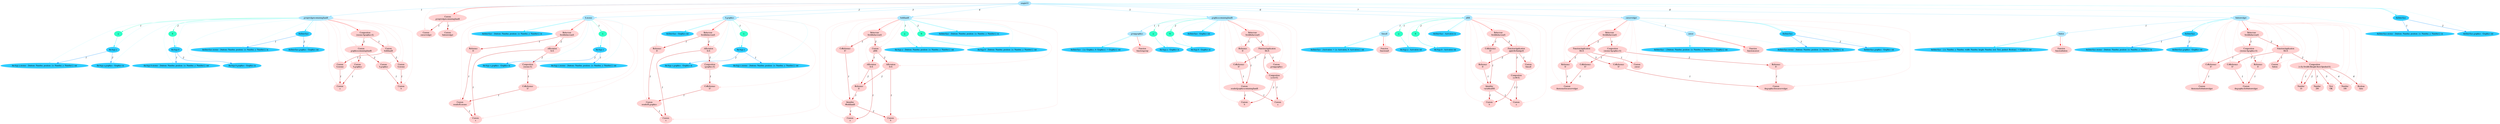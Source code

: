 digraph g{node_15163 [shape="ellipse", style="filled", color="#ffd1d1", fontname="Times", label="Custom
a" ]
node_15167 [shape="ellipse", style="filled", color="#ffd1d1", fontname="Times", label="Custom
$.mouse" ]
node_15171 [shape="ellipse", style="filled", color="#ffd1d1", fontname="Times", label="Custom
b" ]
node_15175 [shape="ellipse", style="filled", color="#ffd1d1", fontname="Times", label="Custom
$.mouse" ]
node_15179 [shape="ellipse", style="filled", color="#ffd1d1", fontname="Times", label="Custom
both$and$" ]
node_15184 [shape="ellipse", style="filled", color="#ffd1d1", fontname="Times", label="Custom
$.graphics" ]
node_15188 [shape="ellipse", style="filled", color="#ffd1d1", fontname="Times", label="Custom
$.graphics" ]
node_15192 [shape="ellipse", style="filled", color="#ffd1d1", fontname="Times", label="Custom
graphicscontaining$and$" ]
node_15197 [shape="ellipse", style="filled", color="#ffd1d1", fontname="Times", label="Composition
{mouse:$graphics:$}" ]
node_15202 [shape="ellipse", style="filled", color="#ffd1d1", fontname="Times", label="Custom
x" ]
node_15207 [shape="ellipse", style="filled", color="#ffd1d1", fontname="Times", label="Custom
resultof$.mouse" ]
node_15212 [shape="ellipse", style="filled", color="#ffd1d1", fontname="Times", label="Reference
$!" ]
node_15216 [shape="ellipse", style="filled", color="#ffd1d1", fontname="Times", label="CoReference
$?" ]
node_15220 [shape="ellipse", style="filled", color="#ffd1d1", fontname="Times", label="Composition
{mouse:$}" ]
node_15224 [shape="ellipse", style="filled", color="#ffd1d1", fontname="Times", label="Affectation
$=$" ]
node_15229 [shape="ellipse", style="filled", color="#ffd1d1", fontname="Times", label="Behaviour
$withbehaviour$" ]
node_15234 [shape="ellipse", style="filled", color="#ffd1d1", fontname="Times", label="Custom
x" ]
node_15239 [shape="ellipse", style="filled", color="#ffd1d1", fontname="Times", label="Custom
resultof$.graphics" ]
node_15244 [shape="ellipse", style="filled", color="#ffd1d1", fontname="Times", label="Reference
$!" ]
node_15248 [shape="ellipse", style="filled", color="#ffd1d1", fontname="Times", label="CoReference
$?" ]
node_15252 [shape="ellipse", style="filled", color="#ffd1d1", fontname="Times", label="Composition
{graphics:$}" ]
node_15256 [shape="ellipse", style="filled", color="#ffd1d1", fontname="Times", label="Affectation
$=$" ]
node_15261 [shape="ellipse", style="filled", color="#ffd1d1", fontname="Times", label="Behaviour
$withbehaviour$" ]
node_15266 [shape="ellipse", style="filled", color="#ffd1d1", fontname="Times", label="Custom
a" ]
node_15272 [shape="ellipse", style="filled", color="#ffd1d1", fontname="Times", label="Custom
b" ]
node_15278 [shape="ellipse", style="filled", color="#ffd1d1", fontname="Times", label="Identifier
#both$and$" ]
node_15285 [shape="ellipse", style="filled", color="#ffd1d1", fontname="Times", label="CoReference
$?" ]
node_15289 [shape="ellipse", style="filled", color="#ffd1d1", fontname="Times", label="Reference
$!" ]
node_15294 [shape="ellipse", style="filled", color="#ffd1d1", fontname="Times", label="Affectation
$=$" ]
node_15299 [shape="ellipse", style="filled", color="#ffd1d1", fontname="Times", label="Affectation
$=$" ]
node_15304 [shape="ellipse", style="filled", color="#ffd1d1", fontname="Times", label="Custom
all$$" ]
node_15309 [shape="ellipse", style="filled", color="#ffd1d1", fontname="Times", label="Behaviour
$withbehaviour$" ]
node_15314 [shape="ellipse", style="filled", color="#ffd1d1", fontname="Times", label="Function
functiongroup" ]
node_15317 [shape="ellipse", style="filled", color="#ffd1d1", fontname="Times", label="Custom
a" ]
node_15322 [shape="ellipse", style="filled", color="#ffd1d1", fontname="Times", label="Custom
b" ]
node_15327 [shape="ellipse", style="filled", color="#ffd1d1", fontname="Times", label="Custom
resultofgraphicscontaining$and$" ]
node_15333 [shape="ellipse", style="filled", color="#ffd1d1", fontname="Times", label="Reference
$!" ]
node_15337 [shape="ellipse", style="filled", color="#ffd1d1", fontname="Times", label="Custom
groupgraphics" ]
node_15340 [shape="ellipse", style="filled", color="#ffd1d1", fontname="Times", label="Composition
{a:$,b:$}" ]
node_15345 [shape="ellipse", style="filled", color="#ffd1d1", fontname="Times", label="CoReference
$?" ]
node_15349 [shape="ellipse", style="filled", color="#ffd1d1", fontname="Times", label="FunctionApplication
$$=$" ]
node_15355 [shape="ellipse", style="filled", color="#ffd1d1", fontname="Times", label="Behaviour
$withbehaviour$" ]
node_15360 [shape="ellipse", style="filled", color="#ffd1d1", fontname="Times", label="Function
functionall" ]
node_15363 [shape="ellipse", style="filled", color="#ffd1d1", fontname="Times", label="Custom
a" ]
node_15368 [shape="ellipse", style="filled", color="#ffd1d1", fontname="Times", label="Custom
b" ]
node_15373 [shape="ellipse", style="filled", color="#ffd1d1", fontname="Times", label="Identifier
variableall$$" ]
node_15379 [shape="ellipse", style="filled", color="#ffd1d1", fontname="Times", label="CoReference
$?" ]
node_15383 [shape="ellipse", style="filled", color="#ffd1d1", fontname="Times", label="Custom
funcall" ]
node_15386 [shape="ellipse", style="filled", color="#ffd1d1", fontname="Times", label="Reference
$!" ]
node_15390 [shape="ellipse", style="filled", color="#ffd1d1", fontname="Times", label="Composition
{a:$b:$}" ]
node_15395 [shape="ellipse", style="filled", color="#ffd1d1", fontname="Times", label="FunctionApplication
apply$to$andget$" ]
node_15401 [shape="ellipse", style="filled", color="#ffd1d1", fontname="Times", label="Behaviour
$withbehaviour$" ]
node_15406 [shape="ellipse", style="filled", color="#ffd1d1", fontname="Times", label="Function
functioncursor" ]
node_15409 [shape="ellipse", style="filled", color="#ffd1d1", fontname="Times", label="Custom
themouseforcursorwidget" ]
node_15413 [shape="ellipse", style="filled", color="#ffd1d1", fontname="Times", label="CoReference
$?" ]
node_15417 [shape="ellipse", style="filled", color="#ffd1d1", fontname="Times", label="Custom
thegraphicsforcursorwidget" ]
node_15421 [shape="ellipse", style="filled", color="#ffd1d1", fontname="Times", label="Reference
$!" ]
node_15425 [shape="ellipse", style="filled", color="#ffd1d1", fontname="Times", label="Composition
{mouse:$graphics:$}" ]
node_15430 [shape="ellipse", style="filled", color="#ffd1d1", fontname="Times", label="Custom
cursor" ]
node_15433 [shape="ellipse", style="filled", color="#ffd1d1", fontname="Times", label="Reference
$!" ]
node_15437 [shape="ellipse", style="filled", color="#ffd1d1", fontname="Times", label="CoReference
$?" ]
node_15441 [shape="ellipse", style="filled", color="#ffd1d1", fontname="Times", label="FunctionApplication
$$=$" ]
node_15447 [shape="ellipse", style="filled", color="#ffd1d1", fontname="Times", label="Behaviour
$withbehaviour$" ]
node_15452 [shape="ellipse", style="filled", color="#ffd1d1", fontname="Times", label="Function
functionbutton" ]
node_15455 [shape="ellipse", style="filled", color="#ffd1d1", fontname="Times", label="Custom
themouseforbuttonwidget" ]
node_15458 [shape="ellipse", style="filled", color="#ffd1d1", fontname="Times", label="CoReference
$?" ]
node_15462 [shape="ellipse", style="filled", color="#ffd1d1", fontname="Times", label="Custom
thegraphicsforbuttonwidget" ]
node_15466 [shape="ellipse", style="filled", color="#ffd1d1", fontname="Times", label="Reference
$!" ]
node_15470 [shape="ellipse", style="filled", color="#ffd1d1", fontname="Times", label="Composition
{mouse:$graphics:$}" ]
node_15475 [shape="ellipse", style="filled", color="#ffd1d1", fontname="Times", label="Custom
button" ]
node_15478 [shape="ellipse", style="filled", color="#ffd1d1", fontname="Times", label="Number
10" ]
node_15482 [shape="ellipse", style="filled", color="#ffd1d1", fontname="Times", label="Number
200" ]
node_15485 [shape="ellipse", style="filled", color="#ffd1d1", fontname="Times", label="Number
100" ]
node_15488 [shape="ellipse", style="filled", color="#ffd1d1", fontname="Times", label="Text
OK" ]
node_15491 [shape="ellipse", style="filled", color="#ffd1d1", fontname="Times", label="Boolean
false" ]
node_15494 [shape="ellipse", style="filled", color="#ffd1d1", fontname="Times", label="Composition
{x:$y:$width:$height:$text:$pushed:$}" ]
node_15503 [shape="ellipse", style="filled", color="#ffd1d1", fontname="Times", label="CoReference
$?" ]
node_15507 [shape="ellipse", style="filled", color="#ffd1d1", fontname="Times", label="FunctionApplication
$$=$" ]
node_15513 [shape="ellipse", style="filled", color="#ffd1d1", fontname="Times", label="Behaviour
$withbehaviour$" ]
node_15518 [shape="ellipse", style="filled", color="#ffd1d1", fontname="Times", label="Custom
cursorwidget" ]
node_15521 [shape="ellipse", style="filled", color="#ffd1d1", fontname="Times", label="Custom
buttonwidget" ]
node_15524 [shape="ellipse", style="filled", color="#ffd1d1", fontname="Times", label="Custom
groupwidgetcontaining$and$" ]
node_14662 [shape="ellipse", style="filled", color="#afe7ff", fontname="Times", label="simpleUI" ]
node_14663 [shape="ellipse", style="filled", color="#afe7ff", fontname="Times", label="groupwidgetcontaining$and$" ]
node_14728 [shape="ellipse", style="filled", color="#afe7ff", fontname="Times", label="$.mouse" ]
node_14773 [shape="ellipse", style="filled", color="#afe7ff", fontname="Times", label="$.graphics" ]
node_14818 [shape="ellipse", style="filled", color="#afe7ff", fontname="Times", label="both$and$" ]
node_14886 [shape="ellipse", style="filled", color="#afe7ff", fontname="Times", label="graphicscontaining$and$" ]
node_14887 [shape="ellipse", style="filled", color="#afe7ff", fontname="Times", label="groupgraphics" ]
node_14950 [shape="ellipse", style="filled", color="#afe7ff", fontname="Times", label="all$$" ]
node_14951 [shape="ellipse", style="filled", color="#afe7ff", fontname="Times", label="funcall" ]
node_15014 [shape="ellipse", style="filled", color="#afe7ff", fontname="Times", label="cursorwidget" ]
node_15015 [shape="ellipse", style="filled", color="#afe7ff", fontname="Times", label="cursor" ]
node_15068 [shape="ellipse", style="filled", color="#afe7ff", fontname="Times", label="buttonwidget" ]
node_15069 [shape="ellipse", style="filled", color="#afe7ff", fontname="Times", label="button" ]
node_14664 [shape="ellipse", style="filled", color="#2fffc7", fontname="Times", label="a" ]
node_14674 [shape="ellipse", style="filled", color="#2fffc7", fontname="Times", label="b" ]
node_14729 [shape="ellipse", style="filled", color="#2fffc7", fontname="Times", label="x" ]
node_14774 [shape="ellipse", style="filled", color="#2fffc7", fontname="Times", label="x" ]
node_14819 [shape="ellipse", style="filled", color="#2fffc7", fontname="Times", label="a" ]
node_14823 [shape="ellipse", style="filled", color="#2fffc7", fontname="Times", label="b" ]
node_14895 [shape="ellipse", style="filled", color="#2fffc7", fontname="Times", label="a" ]
node_14899 [shape="ellipse", style="filled", color="#2fffc7", fontname="Times", label="b" ]
node_14959 [shape="ellipse", style="filled", color="#2fffc7", fontname="Times", label="a" ]
node_14963 [shape="ellipse", style="filled", color="#2fffc7", fontname="Times", label="b" ]
node_14665 [shape="ellipse", style="filled", color="#2fcdff", fontname="Times", label="theArgs.a" ]
node_14666 [shape="ellipse", style="filled", color="#2fcdff", fontname="Times", label="theArgs.a.mouse : {buttons: Number, position: {x: Number, y: Number}} out" ]
node_14668 [shape="ellipse", style="filled", color="#2fcdff", fontname="Times", label="theArgs.a.graphics : Graphics in" ]
node_14675 [shape="ellipse", style="filled", color="#2fcdff", fontname="Times", label="theArgs.b" ]
node_14676 [shape="ellipse", style="filled", color="#2fcdff", fontname="Times", label="theArgs.b.mouse : {buttons: Number, position: {x: Number, y: Number}} out" ]
node_14678 [shape="ellipse", style="filled", color="#2fcdff", fontname="Times", label="theArgs.b.graphics : Graphics in" ]
node_14686 [shape="ellipse", style="filled", color="#2fcdff", fontname="Times", label="theInterface" ]
node_14687 [shape="ellipse", style="filled", color="#2fcdff", fontname="Times", label="theInterface.mouse : {buttons: Number, position: {x: Number, y: Number}} in" ]
node_14689 [shape="ellipse", style="filled", color="#2fcdff", fontname="Times", label="theInterface.graphics : Graphics out" ]
node_14730 [shape="ellipse", style="filled", color="#2fcdff", fontname="Times", label="theArgs.x" ]
node_14731 [shape="ellipse", style="filled", color="#2fcdff", fontname="Times", label="theArgs.x.mouse : {buttons: Number, position: {x: Number, y: Number}} out" ]
node_14733 [shape="ellipse", style="filled", color="#2fcdff", fontname="Times", label="theArgs.x.graphics : Graphics in" ]
node_14740 [shape="ellipse", style="filled", color="#2fcdff", fontname="Times", label="theInterface : {buttons: Number, position: {x: Number, y: Number}} in" ]
node_14775 [shape="ellipse", style="filled", color="#2fcdff", fontname="Times", label="theArgs.x" ]
node_14776 [shape="ellipse", style="filled", color="#2fcdff", fontname="Times", label="theArgs.x.mouse : {buttons: Number, position: {x: Number, y: Number}} out" ]
node_14778 [shape="ellipse", style="filled", color="#2fcdff", fontname="Times", label="theArgs.x.graphics : Graphics in" ]
node_14785 [shape="ellipse", style="filled", color="#2fcdff", fontname="Times", label="theInterface : Graphics out" ]
node_14820 [shape="ellipse", style="filled", color="#2fcdff", fontname="Times", label="theArgs.a : {buttons: Number, position: {x: Number, y: Number}} out" ]
node_14824 [shape="ellipse", style="filled", color="#2fcdff", fontname="Times", label="theArgs.b : {buttons: Number, position: {x: Number, y: Number}} out" ]
node_14829 [shape="ellipse", style="filled", color="#2fcdff", fontname="Times", label="theInterface : {buttons: Number, position: {x: Number, y: Number}} in" ]
node_14888 [shape="ellipse", style="filled", color="#2fcdff", fontname="Times", label="theInterface : {{a: Graphics, b: Graphics} -> Graphics} out" ]
node_14896 [shape="ellipse", style="filled", color="#2fcdff", fontname="Times", label="theArgs.a : Graphics in" ]
node_14900 [shape="ellipse", style="filled", color="#2fcdff", fontname="Times", label="theArgs.b : Graphics in" ]
node_14905 [shape="ellipse", style="filled", color="#2fcdff", fontname="Times", label="theInterface : Graphics out" ]
node_14952 [shape="ellipse", style="filled", color="#2fcdff", fontname="Times", label="theInterface : {Activation -> {a: Activation, b: Activation}} out" ]
node_14960 [shape="ellipse", style="filled", color="#2fcdff", fontname="Times", label="theArgs.a : Activation out" ]
node_14964 [shape="ellipse", style="filled", color="#2fcdff", fontname="Times", label="theArgs.b : Activation out" ]
node_14969 [shape="ellipse", style="filled", color="#2fcdff", fontname="Times", label="theInterface : Activation in" ]
node_15016 [shape="ellipse", style="filled", color="#2fcdff", fontname="Times", label="theInterface : {{buttons: Number, position: {x: Number, y: Number}} -> Graphics} out" ]
node_15023 [shape="ellipse", style="filled", color="#2fcdff", fontname="Times", label="theInterface" ]
node_15024 [shape="ellipse", style="filled", color="#2fcdff", fontname="Times", label="theInterface.mouse : {buttons: Number, position: {x: Number, y: Number}} in" ]
node_15026 [shape="ellipse", style="filled", color="#2fcdff", fontname="Times", label="theInterface.graphics : Graphics out" ]
node_15070 [shape="ellipse", style="filled", color="#2fcdff", fontname="Times", label="theInterface : {{x: Number, y: Number, width: Number, height: Number, text: Text, pushed: Boolean} -> Graphics} out" ]
node_15077 [shape="ellipse", style="filled", color="#2fcdff", fontname="Times", label="theInterface" ]
node_15078 [shape="ellipse", style="filled", color="#2fcdff", fontname="Times", label="theInterface.mouse : {buttons: Number, position: {x: Number, y: Number}} in" ]
node_15080 [shape="ellipse", style="filled", color="#2fcdff", fontname="Times", label="theInterface.graphics : Graphics out" ]
node_15145 [shape="ellipse", style="filled", color="#2fcdff", fontname="Times", label="theInterface" ]
node_15146 [shape="ellipse", style="filled", color="#2fcdff", fontname="Times", label="theInterface.mouse : {buttons: Number, position: {x: Number, y: Number}} in" ]
node_15148 [shape="ellipse", style="filled", color="#2fcdff", fontname="Times", label="theInterface.graphics : Graphics out" ]
node_15167 -> node_15163 [dir=forward, arrowHead=normal, fontname="Times-Italic", arrowsize=1, color="#d00000", label="1",  headlabel="", taillabel="" ]
node_15175 -> node_15171 [dir=forward, arrowHead=normal, fontname="Times-Italic", arrowsize=1, color="#d00000", label="1",  headlabel="", taillabel="" ]
node_15179 -> node_15167 [dir=forward, arrowHead=normal, fontname="Times-Italic", arrowsize=1, color="#d00000", label="1",  headlabel="", taillabel="" ]
node_15179 -> node_15175 [dir=forward, arrowHead=normal, fontname="Times-Italic", arrowsize=1, color="#d00000", label="2",  headlabel="", taillabel="" ]
node_15184 -> node_15163 [dir=forward, arrowHead=normal, fontname="Times-Italic", arrowsize=1, color="#d00000", label="1",  headlabel="", taillabel="" ]
node_15188 -> node_15171 [dir=forward, arrowHead=normal, fontname="Times-Italic", arrowsize=1, color="#d00000", label="1",  headlabel="", taillabel="" ]
node_15192 -> node_15184 [dir=forward, arrowHead=normal, fontname="Times-Italic", arrowsize=1, color="#d00000", label="1",  headlabel="", taillabel="" ]
node_15192 -> node_15188 [dir=forward, arrowHead=normal, fontname="Times-Italic", arrowsize=1, color="#d00000", label="2",  headlabel="", taillabel="" ]
node_15197 -> node_15179 [dir=forward, arrowHead=normal, fontname="Times-Italic", arrowsize=1, color="#d00000", label="1",  headlabel="", taillabel="" ]
node_15197 -> node_15192 [dir=forward, arrowHead=normal, fontname="Times-Italic", arrowsize=1, color="#d00000", label="2",  headlabel="", taillabel="" ]
node_15207 -> node_15202 [dir=forward, arrowHead=normal, fontname="Times-Italic", arrowsize=1, color="#d00000", label="1",  headlabel="", taillabel="" ]
node_15212 -> node_15207 [dir=forward, arrowHead=normal, fontname="Times-Italic", arrowsize=1, color="#d00000", label="1",  headlabel="", taillabel="" ]
node_15216 -> node_15207 [dir=forward, arrowHead=normal, fontname="Times-Italic", arrowsize=1, color="#d00000", label="1",  headlabel="", taillabel="" ]
node_15220 -> node_15216 [dir=forward, arrowHead=normal, fontname="Times-Italic", arrowsize=1, color="#d00000", label="1",  headlabel="", taillabel="" ]
node_15224 -> node_15202 [dir=forward, arrowHead=normal, fontname="Times-Italic", arrowsize=1, color="#d00000", label="1",  headlabel="", taillabel="" ]
node_15224 -> node_15220 [dir=forward, arrowHead=normal, fontname="Times-Italic", arrowsize=1, color="#d00000", label="2",  headlabel="", taillabel="" ]
node_15229 -> node_15212 [dir=forward, arrowHead=normal, fontname="Times-Italic", arrowsize=1, color="#d00000", label="1",  headlabel="", taillabel="" ]
node_15229 -> node_15224 [dir=forward, arrowHead=normal, fontname="Times-Italic", arrowsize=1, color="#d00000", label="2",  headlabel="", taillabel="" ]
node_15239 -> node_15234 [dir=forward, arrowHead=normal, fontname="Times-Italic", arrowsize=1, color="#d00000", label="1",  headlabel="", taillabel="" ]
node_15244 -> node_15239 [dir=forward, arrowHead=normal, fontname="Times-Italic", arrowsize=1, color="#d00000", label="1",  headlabel="", taillabel="" ]
node_15248 -> node_15239 [dir=forward, arrowHead=normal, fontname="Times-Italic", arrowsize=1, color="#d00000", label="1",  headlabel="", taillabel="" ]
node_15252 -> node_15248 [dir=forward, arrowHead=normal, fontname="Times-Italic", arrowsize=1, color="#d00000", label="1",  headlabel="", taillabel="" ]
node_15256 -> node_15234 [dir=forward, arrowHead=normal, fontname="Times-Italic", arrowsize=1, color="#d00000", label="1",  headlabel="", taillabel="" ]
node_15256 -> node_15252 [dir=forward, arrowHead=normal, fontname="Times-Italic", arrowsize=1, color="#d00000", label="2",  headlabel="", taillabel="" ]
node_15261 -> node_15244 [dir=forward, arrowHead=normal, fontname="Times-Italic", arrowsize=1, color="#d00000", label="1",  headlabel="", taillabel="" ]
node_15261 -> node_15256 [dir=forward, arrowHead=normal, fontname="Times-Italic", arrowsize=1, color="#d00000", label="2",  headlabel="", taillabel="" ]
node_15278 -> node_15266 [dir=forward, arrowHead=normal, fontname="Times-Italic", arrowsize=1, color="#d00000", label="1",  headlabel="", taillabel="" ]
node_15278 -> node_15272 [dir=forward, arrowHead=normal, fontname="Times-Italic", arrowsize=1, color="#d00000", label="2",  headlabel="", taillabel="" ]
node_15285 -> node_15278 [dir=forward, arrowHead=normal, fontname="Times-Italic", arrowsize=1, color="#d00000", label="1",  headlabel="", taillabel="" ]
node_15289 -> node_15278 [dir=forward, arrowHead=normal, fontname="Times-Italic", arrowsize=1, color="#d00000", label="1",  headlabel="", taillabel="" ]
node_15294 -> node_15266 [dir=forward, arrowHead=normal, fontname="Times-Italic", arrowsize=1, color="#d00000", label="1",  headlabel="", taillabel="" ]
node_15294 -> node_15289 [dir=forward, arrowHead=normal, fontname="Times-Italic", arrowsize=1, color="#d00000", label="2",  headlabel="", taillabel="" ]
node_15299 -> node_15272 [dir=forward, arrowHead=normal, fontname="Times-Italic", arrowsize=1, color="#d00000", label="1",  headlabel="", taillabel="" ]
node_15299 -> node_15289 [dir=forward, arrowHead=normal, fontname="Times-Italic", arrowsize=1, color="#d00000", label="2",  headlabel="", taillabel="" ]
node_15304 -> node_15294 [dir=forward, arrowHead=normal, fontname="Times-Italic", arrowsize=1, color="#d00000", label="1",  headlabel="", taillabel="" ]
node_15304 -> node_15299 [dir=forward, arrowHead=normal, fontname="Times-Italic", arrowsize=1, color="#d00000", label="2",  headlabel="", taillabel="" ]
node_15309 -> node_15285 [dir=forward, arrowHead=normal, fontname="Times-Italic", arrowsize=1, color="#d00000", label="1",  headlabel="", taillabel="" ]
node_15309 -> node_15304 [dir=forward, arrowHead=normal, fontname="Times-Italic", arrowsize=1, color="#d00000", label="2",  headlabel="", taillabel="" ]
node_15327 -> node_15317 [dir=forward, arrowHead=normal, fontname="Times-Italic", arrowsize=1, color="#d00000", label="1",  headlabel="", taillabel="" ]
node_15327 -> node_15322 [dir=forward, arrowHead=normal, fontname="Times-Italic", arrowsize=1, color="#d00000", label="2",  headlabel="", taillabel="" ]
node_15333 -> node_15327 [dir=forward, arrowHead=normal, fontname="Times-Italic", arrowsize=1, color="#d00000", label="1",  headlabel="", taillabel="" ]
node_15340 -> node_15317 [dir=forward, arrowHead=normal, fontname="Times-Italic", arrowsize=1, color="#d00000", label="1",  headlabel="", taillabel="" ]
node_15340 -> node_15322 [dir=forward, arrowHead=normal, fontname="Times-Italic", arrowsize=1, color="#d00000", label="2",  headlabel="", taillabel="" ]
node_15345 -> node_15327 [dir=forward, arrowHead=normal, fontname="Times-Italic", arrowsize=1, color="#d00000", label="1",  headlabel="", taillabel="" ]
node_15349 -> node_15337 [dir=forward, arrowHead=normal, fontname="Times-Italic", arrowsize=1, color="#d00000", label="1",  headlabel="", taillabel="" ]
node_15349 -> node_15340 [dir=forward, arrowHead=normal, fontname="Times-Italic", arrowsize=1, color="#d00000", label="2",  headlabel="", taillabel="" ]
node_15349 -> node_15345 [dir=forward, arrowHead=normal, fontname="Times-Italic", arrowsize=1, color="#d00000", label="3",  headlabel="", taillabel="" ]
node_15355 -> node_15333 [dir=forward, arrowHead=normal, fontname="Times-Italic", arrowsize=1, color="#d00000", label="1",  headlabel="", taillabel="" ]
node_15355 -> node_15349 [dir=forward, arrowHead=normal, fontname="Times-Italic", arrowsize=1, color="#d00000", label="2",  headlabel="", taillabel="" ]
node_15373 -> node_15363 [dir=forward, arrowHead=normal, fontname="Times-Italic", arrowsize=1, color="#d00000", label="1",  headlabel="", taillabel="" ]
node_15373 -> node_15368 [dir=forward, arrowHead=normal, fontname="Times-Italic", arrowsize=1, color="#d00000", label="2",  headlabel="", taillabel="" ]
node_15379 -> node_15373 [dir=forward, arrowHead=normal, fontname="Times-Italic", arrowsize=1, color="#d00000", label="1",  headlabel="", taillabel="" ]
node_15386 -> node_15373 [dir=forward, arrowHead=normal, fontname="Times-Italic", arrowsize=1, color="#d00000", label="1",  headlabel="", taillabel="" ]
node_15390 -> node_15363 [dir=forward, arrowHead=normal, fontname="Times-Italic", arrowsize=1, color="#d00000", label="1",  headlabel="", taillabel="" ]
node_15390 -> node_15368 [dir=forward, arrowHead=normal, fontname="Times-Italic", arrowsize=1, color="#d00000", label="2",  headlabel="", taillabel="" ]
node_15395 -> node_15383 [dir=forward, arrowHead=normal, fontname="Times-Italic", arrowsize=1, color="#d00000", label="1",  headlabel="", taillabel="" ]
node_15395 -> node_15386 [dir=forward, arrowHead=normal, fontname="Times-Italic", arrowsize=1, color="#d00000", label="2",  headlabel="", taillabel="" ]
node_15395 -> node_15390 [dir=forward, arrowHead=normal, fontname="Times-Italic", arrowsize=1, color="#d00000", label="3",  headlabel="", taillabel="" ]
node_15401 -> node_15379 [dir=forward, arrowHead=normal, fontname="Times-Italic", arrowsize=1, color="#d00000", label="1",  headlabel="", taillabel="" ]
node_15401 -> node_15395 [dir=forward, arrowHead=normal, fontname="Times-Italic", arrowsize=1, color="#d00000", label="2",  headlabel="", taillabel="" ]
node_15413 -> node_15409 [dir=forward, arrowHead=normal, fontname="Times-Italic", arrowsize=1, color="#d00000", label="1",  headlabel="", taillabel="" ]
node_15421 -> node_15417 [dir=forward, arrowHead=normal, fontname="Times-Italic", arrowsize=1, color="#d00000", label="1",  headlabel="", taillabel="" ]
node_15425 -> node_15413 [dir=forward, arrowHead=normal, fontname="Times-Italic", arrowsize=1, color="#d00000", label="1",  headlabel="", taillabel="" ]
node_15425 -> node_15421 [dir=forward, arrowHead=normal, fontname="Times-Italic", arrowsize=1, color="#d00000", label="2",  headlabel="", taillabel="" ]
node_15433 -> node_15409 [dir=forward, arrowHead=normal, fontname="Times-Italic", arrowsize=1, color="#d00000", label="1",  headlabel="", taillabel="" ]
node_15437 -> node_15417 [dir=forward, arrowHead=normal, fontname="Times-Italic", arrowsize=1, color="#d00000", label="1",  headlabel="", taillabel="" ]
node_15441 -> node_15430 [dir=forward, arrowHead=normal, fontname="Times-Italic", arrowsize=1, color="#d00000", label="1",  headlabel="", taillabel="" ]
node_15441 -> node_15433 [dir=forward, arrowHead=normal, fontname="Times-Italic", arrowsize=1, color="#d00000", label="2",  headlabel="", taillabel="" ]
node_15441 -> node_15437 [dir=forward, arrowHead=normal, fontname="Times-Italic", arrowsize=1, color="#d00000", label="3",  headlabel="", taillabel="" ]
node_15447 -> node_15425 [dir=forward, arrowHead=normal, fontname="Times-Italic", arrowsize=1, color="#d00000", label="1",  headlabel="", taillabel="" ]
node_15447 -> node_15441 [dir=forward, arrowHead=normal, fontname="Times-Italic", arrowsize=1, color="#d00000", label="2",  headlabel="", taillabel="" ]
node_15458 -> node_15455 [dir=forward, arrowHead=normal, fontname="Times-Italic", arrowsize=1, color="#d00000", label="1",  headlabel="", taillabel="" ]
node_15466 -> node_15462 [dir=forward, arrowHead=normal, fontname="Times-Italic", arrowsize=1, color="#d00000", label="1",  headlabel="", taillabel="" ]
node_15470 -> node_15458 [dir=forward, arrowHead=normal, fontname="Times-Italic", arrowsize=1, color="#d00000", label="1",  headlabel="", taillabel="" ]
node_15470 -> node_15466 [dir=forward, arrowHead=normal, fontname="Times-Italic", arrowsize=1, color="#d00000", label="2",  headlabel="", taillabel="" ]
node_15494 -> node_15478 [dir=forward, arrowHead=normal, fontname="Times-Italic", arrowsize=1, color="#d00000", label="1",  headlabel="", taillabel="" ]
node_15494 -> node_15478 [dir=forward, arrowHead=normal, fontname="Times-Italic", arrowsize=1, color="#d00000", label="2",  headlabel="", taillabel="" ]
node_15494 -> node_15482 [dir=forward, arrowHead=normal, fontname="Times-Italic", arrowsize=1, color="#d00000", label="3",  headlabel="", taillabel="" ]
node_15494 -> node_15485 [dir=forward, arrowHead=normal, fontname="Times-Italic", arrowsize=1, color="#d00000", label="4",  headlabel="", taillabel="" ]
node_15494 -> node_15488 [dir=forward, arrowHead=normal, fontname="Times-Italic", arrowsize=1, color="#d00000", label="5",  headlabel="", taillabel="" ]
node_15494 -> node_15491 [dir=forward, arrowHead=normal, fontname="Times-Italic", arrowsize=1, color="#d00000", label="6",  headlabel="", taillabel="" ]
node_15503 -> node_15462 [dir=forward, arrowHead=normal, fontname="Times-Italic", arrowsize=1, color="#d00000", label="1",  headlabel="", taillabel="" ]
node_15507 -> node_15475 [dir=forward, arrowHead=normal, fontname="Times-Italic", arrowsize=1, color="#d00000", label="1",  headlabel="", taillabel="" ]
node_15507 -> node_15494 [dir=forward, arrowHead=normal, fontname="Times-Italic", arrowsize=1, color="#d00000", label="2",  headlabel="", taillabel="" ]
node_15507 -> node_15503 [dir=forward, arrowHead=normal, fontname="Times-Italic", arrowsize=1, color="#d00000", label="3",  headlabel="", taillabel="" ]
node_15513 -> node_15470 [dir=forward, arrowHead=normal, fontname="Times-Italic", arrowsize=1, color="#d00000", label="1",  headlabel="", taillabel="" ]
node_15513 -> node_15507 [dir=forward, arrowHead=normal, fontname="Times-Italic", arrowsize=1, color="#d00000", label="2",  headlabel="", taillabel="" ]
node_15524 -> node_15518 [dir=forward, arrowHead=normal, fontname="Times-Italic", arrowsize=1, color="#d00000", label="1",  headlabel="", taillabel="" ]
node_15524 -> node_15521 [dir=forward, arrowHead=normal, fontname="Times-Italic", arrowsize=1, color="#d00000", label="2",  headlabel="", taillabel="" ]
node_14663 -> node_15197 [dir=forward, arrowHead=normal, fontname="Times-Italic", arrowsize=1, color="#ff0000", label="",  headlabel="", taillabel="" ]
node_14728 -> node_15229 [dir=forward, arrowHead=normal, fontname="Times-Italic", arrowsize=1, color="#ff0000", label="",  headlabel="", taillabel="" ]
node_14773 -> node_15261 [dir=forward, arrowHead=normal, fontname="Times-Italic", arrowsize=1, color="#ff0000", label="",  headlabel="", taillabel="" ]
node_14818 -> node_15309 [dir=forward, arrowHead=normal, fontname="Times-Italic", arrowsize=1, color="#ff0000", label="",  headlabel="", taillabel="" ]
node_14887 -> node_15314 [dir=forward, arrowHead=normal, fontname="Times-Italic", arrowsize=1, color="#ff0000", label="",  headlabel="", taillabel="" ]
node_14886 -> node_15355 [dir=forward, arrowHead=normal, fontname="Times-Italic", arrowsize=1, color="#ff0000", label="",  headlabel="", taillabel="" ]
node_14951 -> node_15360 [dir=forward, arrowHead=normal, fontname="Times-Italic", arrowsize=1, color="#ff0000", label="",  headlabel="", taillabel="" ]
node_14950 -> node_15401 [dir=forward, arrowHead=normal, fontname="Times-Italic", arrowsize=1, color="#ff0000", label="",  headlabel="", taillabel="" ]
node_15015 -> node_15406 [dir=forward, arrowHead=normal, fontname="Times-Italic", arrowsize=1, color="#ff0000", label="",  headlabel="", taillabel="" ]
node_15014 -> node_15447 [dir=forward, arrowHead=normal, fontname="Times-Italic", arrowsize=1, color="#ff0000", label="",  headlabel="", taillabel="" ]
node_15069 -> node_15452 [dir=forward, arrowHead=normal, fontname="Times-Italic", arrowsize=1, color="#ff0000", label="",  headlabel="", taillabel="" ]
node_15068 -> node_15513 [dir=forward, arrowHead=normal, fontname="Times-Italic", arrowsize=1, color="#ff0000", label="",  headlabel="", taillabel="" ]
node_14662 -> node_15524 [dir=forward, arrowHead=normal, fontname="Times-Italic", arrowsize=1, color="#ff0000", label="",  headlabel="", taillabel="" ]
node_14663 -> node_15163 [dir=forward, arrowHead=normal, fontname="Times-Italic", arrowsize=1, color="#ffd5d5", label="",  headlabel="", taillabel="" ]
node_14663 -> node_15167 [dir=forward, arrowHead=normal, fontname="Times-Italic", arrowsize=1, color="#ffd5d5", label="",  headlabel="", taillabel="" ]
node_14663 -> node_15171 [dir=forward, arrowHead=normal, fontname="Times-Italic", arrowsize=1, color="#ffd5d5", label="",  headlabel="", taillabel="" ]
node_14663 -> node_15175 [dir=forward, arrowHead=normal, fontname="Times-Italic", arrowsize=1, color="#ffd5d5", label="",  headlabel="", taillabel="" ]
node_14663 -> node_15179 [dir=forward, arrowHead=normal, fontname="Times-Italic", arrowsize=1, color="#ffd5d5", label="",  headlabel="", taillabel="" ]
node_14663 -> node_15184 [dir=forward, arrowHead=normal, fontname="Times-Italic", arrowsize=1, color="#ffd5d5", label="",  headlabel="", taillabel="" ]
node_14663 -> node_15188 [dir=forward, arrowHead=normal, fontname="Times-Italic", arrowsize=1, color="#ffd5d5", label="",  headlabel="", taillabel="" ]
node_14663 -> node_15192 [dir=forward, arrowHead=normal, fontname="Times-Italic", arrowsize=1, color="#ffd5d5", label="",  headlabel="", taillabel="" ]
node_14663 -> node_15197 [dir=forward, arrowHead=normal, fontname="Times-Italic", arrowsize=1, color="#ffd5d5", label="",  headlabel="", taillabel="" ]
node_14728 -> node_15202 [dir=forward, arrowHead=normal, fontname="Times-Italic", arrowsize=1, color="#ffd5d5", label="",  headlabel="", taillabel="" ]
node_14728 -> node_15207 [dir=forward, arrowHead=normal, fontname="Times-Italic", arrowsize=1, color="#ffd5d5", label="",  headlabel="", taillabel="" ]
node_14728 -> node_15212 [dir=forward, arrowHead=normal, fontname="Times-Italic", arrowsize=1, color="#ffd5d5", label="",  headlabel="", taillabel="" ]
node_14728 -> node_15216 [dir=forward, arrowHead=normal, fontname="Times-Italic", arrowsize=1, color="#ffd5d5", label="",  headlabel="", taillabel="" ]
node_14728 -> node_15220 [dir=forward, arrowHead=normal, fontname="Times-Italic", arrowsize=1, color="#ffd5d5", label="",  headlabel="", taillabel="" ]
node_14728 -> node_15224 [dir=forward, arrowHead=normal, fontname="Times-Italic", arrowsize=1, color="#ffd5d5", label="",  headlabel="", taillabel="" ]
node_14728 -> node_15229 [dir=forward, arrowHead=normal, fontname="Times-Italic", arrowsize=1, color="#ffd5d5", label="",  headlabel="", taillabel="" ]
node_14773 -> node_15234 [dir=forward, arrowHead=normal, fontname="Times-Italic", arrowsize=1, color="#ffd5d5", label="",  headlabel="", taillabel="" ]
node_14773 -> node_15239 [dir=forward, arrowHead=normal, fontname="Times-Italic", arrowsize=1, color="#ffd5d5", label="",  headlabel="", taillabel="" ]
node_14773 -> node_15244 [dir=forward, arrowHead=normal, fontname="Times-Italic", arrowsize=1, color="#ffd5d5", label="",  headlabel="", taillabel="" ]
node_14773 -> node_15248 [dir=forward, arrowHead=normal, fontname="Times-Italic", arrowsize=1, color="#ffd5d5", label="",  headlabel="", taillabel="" ]
node_14773 -> node_15252 [dir=forward, arrowHead=normal, fontname="Times-Italic", arrowsize=1, color="#ffd5d5", label="",  headlabel="", taillabel="" ]
node_14773 -> node_15256 [dir=forward, arrowHead=normal, fontname="Times-Italic", arrowsize=1, color="#ffd5d5", label="",  headlabel="", taillabel="" ]
node_14773 -> node_15261 [dir=forward, arrowHead=normal, fontname="Times-Italic", arrowsize=1, color="#ffd5d5", label="",  headlabel="", taillabel="" ]
node_14818 -> node_15266 [dir=forward, arrowHead=normal, fontname="Times-Italic", arrowsize=1, color="#ffd5d5", label="",  headlabel="", taillabel="" ]
node_14818 -> node_15272 [dir=forward, arrowHead=normal, fontname="Times-Italic", arrowsize=1, color="#ffd5d5", label="",  headlabel="", taillabel="" ]
node_14818 -> node_15278 [dir=forward, arrowHead=normal, fontname="Times-Italic", arrowsize=1, color="#ffd5d5", label="",  headlabel="", taillabel="" ]
node_14818 -> node_15285 [dir=forward, arrowHead=normal, fontname="Times-Italic", arrowsize=1, color="#ffd5d5", label="",  headlabel="", taillabel="" ]
node_14818 -> node_15289 [dir=forward, arrowHead=normal, fontname="Times-Italic", arrowsize=1, color="#ffd5d5", label="",  headlabel="", taillabel="" ]
node_14818 -> node_15294 [dir=forward, arrowHead=normal, fontname="Times-Italic", arrowsize=1, color="#ffd5d5", label="",  headlabel="", taillabel="" ]
node_14818 -> node_15299 [dir=forward, arrowHead=normal, fontname="Times-Italic", arrowsize=1, color="#ffd5d5", label="",  headlabel="", taillabel="" ]
node_14818 -> node_15304 [dir=forward, arrowHead=normal, fontname="Times-Italic", arrowsize=1, color="#ffd5d5", label="",  headlabel="", taillabel="" ]
node_14818 -> node_15309 [dir=forward, arrowHead=normal, fontname="Times-Italic", arrowsize=1, color="#ffd5d5", label="",  headlabel="", taillabel="" ]
node_14887 -> node_15314 [dir=forward, arrowHead=normal, fontname="Times-Italic", arrowsize=1, color="#ffd5d5", label="",  headlabel="", taillabel="" ]
node_14886 -> node_15317 [dir=forward, arrowHead=normal, fontname="Times-Italic", arrowsize=1, color="#ffd5d5", label="",  headlabel="", taillabel="" ]
node_14886 -> node_15322 [dir=forward, arrowHead=normal, fontname="Times-Italic", arrowsize=1, color="#ffd5d5", label="",  headlabel="", taillabel="" ]
node_14886 -> node_15327 [dir=forward, arrowHead=normal, fontname="Times-Italic", arrowsize=1, color="#ffd5d5", label="",  headlabel="", taillabel="" ]
node_14886 -> node_15333 [dir=forward, arrowHead=normal, fontname="Times-Italic", arrowsize=1, color="#ffd5d5", label="",  headlabel="", taillabel="" ]
node_14886 -> node_15337 [dir=forward, arrowHead=normal, fontname="Times-Italic", arrowsize=1, color="#ffd5d5", label="",  headlabel="", taillabel="" ]
node_14886 -> node_15340 [dir=forward, arrowHead=normal, fontname="Times-Italic", arrowsize=1, color="#ffd5d5", label="",  headlabel="", taillabel="" ]
node_14886 -> node_15345 [dir=forward, arrowHead=normal, fontname="Times-Italic", arrowsize=1, color="#ffd5d5", label="",  headlabel="", taillabel="" ]
node_14886 -> node_15349 [dir=forward, arrowHead=normal, fontname="Times-Italic", arrowsize=1, color="#ffd5d5", label="",  headlabel="", taillabel="" ]
node_14886 -> node_15355 [dir=forward, arrowHead=normal, fontname="Times-Italic", arrowsize=1, color="#ffd5d5", label="",  headlabel="", taillabel="" ]
node_14951 -> node_15360 [dir=forward, arrowHead=normal, fontname="Times-Italic", arrowsize=1, color="#ffd5d5", label="",  headlabel="", taillabel="" ]
node_14950 -> node_15363 [dir=forward, arrowHead=normal, fontname="Times-Italic", arrowsize=1, color="#ffd5d5", label="",  headlabel="", taillabel="" ]
node_14950 -> node_15368 [dir=forward, arrowHead=normal, fontname="Times-Italic", arrowsize=1, color="#ffd5d5", label="",  headlabel="", taillabel="" ]
node_14950 -> node_15373 [dir=forward, arrowHead=normal, fontname="Times-Italic", arrowsize=1, color="#ffd5d5", label="",  headlabel="", taillabel="" ]
node_14950 -> node_15379 [dir=forward, arrowHead=normal, fontname="Times-Italic", arrowsize=1, color="#ffd5d5", label="",  headlabel="", taillabel="" ]
node_14950 -> node_15383 [dir=forward, arrowHead=normal, fontname="Times-Italic", arrowsize=1, color="#ffd5d5", label="",  headlabel="", taillabel="" ]
node_14950 -> node_15386 [dir=forward, arrowHead=normal, fontname="Times-Italic", arrowsize=1, color="#ffd5d5", label="",  headlabel="", taillabel="" ]
node_14950 -> node_15390 [dir=forward, arrowHead=normal, fontname="Times-Italic", arrowsize=1, color="#ffd5d5", label="",  headlabel="", taillabel="" ]
node_14950 -> node_15395 [dir=forward, arrowHead=normal, fontname="Times-Italic", arrowsize=1, color="#ffd5d5", label="",  headlabel="", taillabel="" ]
node_14950 -> node_15401 [dir=forward, arrowHead=normal, fontname="Times-Italic", arrowsize=1, color="#ffd5d5", label="",  headlabel="", taillabel="" ]
node_15015 -> node_15406 [dir=forward, arrowHead=normal, fontname="Times-Italic", arrowsize=1, color="#ffd5d5", label="",  headlabel="", taillabel="" ]
node_15014 -> node_15409 [dir=forward, arrowHead=normal, fontname="Times-Italic", arrowsize=1, color="#ffd5d5", label="",  headlabel="", taillabel="" ]
node_15014 -> node_15413 [dir=forward, arrowHead=normal, fontname="Times-Italic", arrowsize=1, color="#ffd5d5", label="",  headlabel="", taillabel="" ]
node_15014 -> node_15417 [dir=forward, arrowHead=normal, fontname="Times-Italic", arrowsize=1, color="#ffd5d5", label="",  headlabel="", taillabel="" ]
node_15014 -> node_15421 [dir=forward, arrowHead=normal, fontname="Times-Italic", arrowsize=1, color="#ffd5d5", label="",  headlabel="", taillabel="" ]
node_15014 -> node_15425 [dir=forward, arrowHead=normal, fontname="Times-Italic", arrowsize=1, color="#ffd5d5", label="",  headlabel="", taillabel="" ]
node_15014 -> node_15430 [dir=forward, arrowHead=normal, fontname="Times-Italic", arrowsize=1, color="#ffd5d5", label="",  headlabel="", taillabel="" ]
node_15014 -> node_15433 [dir=forward, arrowHead=normal, fontname="Times-Italic", arrowsize=1, color="#ffd5d5", label="",  headlabel="", taillabel="" ]
node_15014 -> node_15437 [dir=forward, arrowHead=normal, fontname="Times-Italic", arrowsize=1, color="#ffd5d5", label="",  headlabel="", taillabel="" ]
node_15014 -> node_15441 [dir=forward, arrowHead=normal, fontname="Times-Italic", arrowsize=1, color="#ffd5d5", label="",  headlabel="", taillabel="" ]
node_15014 -> node_15447 [dir=forward, arrowHead=normal, fontname="Times-Italic", arrowsize=1, color="#ffd5d5", label="",  headlabel="", taillabel="" ]
node_15069 -> node_15452 [dir=forward, arrowHead=normal, fontname="Times-Italic", arrowsize=1, color="#ffd5d5", label="",  headlabel="", taillabel="" ]
node_15068 -> node_15455 [dir=forward, arrowHead=normal, fontname="Times-Italic", arrowsize=1, color="#ffd5d5", label="",  headlabel="", taillabel="" ]
node_15068 -> node_15458 [dir=forward, arrowHead=normal, fontname="Times-Italic", arrowsize=1, color="#ffd5d5", label="",  headlabel="", taillabel="" ]
node_15068 -> node_15462 [dir=forward, arrowHead=normal, fontname="Times-Italic", arrowsize=1, color="#ffd5d5", label="",  headlabel="", taillabel="" ]
node_15068 -> node_15466 [dir=forward, arrowHead=normal, fontname="Times-Italic", arrowsize=1, color="#ffd5d5", label="",  headlabel="", taillabel="" ]
node_15068 -> node_15470 [dir=forward, arrowHead=normal, fontname="Times-Italic", arrowsize=1, color="#ffd5d5", label="",  headlabel="", taillabel="" ]
node_15068 -> node_15475 [dir=forward, arrowHead=normal, fontname="Times-Italic", arrowsize=1, color="#ffd5d5", label="",  headlabel="", taillabel="" ]
node_15068 -> node_15478 [dir=forward, arrowHead=normal, fontname="Times-Italic", arrowsize=1, color="#ffd5d5", label="",  headlabel="", taillabel="" ]
node_15068 -> node_15482 [dir=forward, arrowHead=normal, fontname="Times-Italic", arrowsize=1, color="#ffd5d5", label="",  headlabel="", taillabel="" ]
node_15068 -> node_15485 [dir=forward, arrowHead=normal, fontname="Times-Italic", arrowsize=1, color="#ffd5d5", label="",  headlabel="", taillabel="" ]
node_15068 -> node_15488 [dir=forward, arrowHead=normal, fontname="Times-Italic", arrowsize=1, color="#ffd5d5", label="",  headlabel="", taillabel="" ]
node_15068 -> node_15491 [dir=forward, arrowHead=normal, fontname="Times-Italic", arrowsize=1, color="#ffd5d5", label="",  headlabel="", taillabel="" ]
node_15068 -> node_15494 [dir=forward, arrowHead=normal, fontname="Times-Italic", arrowsize=1, color="#ffd5d5", label="",  headlabel="", taillabel="" ]
node_15068 -> node_15503 [dir=forward, arrowHead=normal, fontname="Times-Italic", arrowsize=1, color="#ffd5d5", label="",  headlabel="", taillabel="" ]
node_15068 -> node_15507 [dir=forward, arrowHead=normal, fontname="Times-Italic", arrowsize=1, color="#ffd5d5", label="",  headlabel="", taillabel="" ]
node_15068 -> node_15513 [dir=forward, arrowHead=normal, fontname="Times-Italic", arrowsize=1, color="#ffd5d5", label="",  headlabel="", taillabel="" ]
node_14662 -> node_15518 [dir=forward, arrowHead=normal, fontname="Times-Italic", arrowsize=1, color="#ffd5d5", label="",  headlabel="", taillabel="" ]
node_14662 -> node_15521 [dir=forward, arrowHead=normal, fontname="Times-Italic", arrowsize=1, color="#ffd5d5", label="",  headlabel="", taillabel="" ]
node_14662 -> node_15524 [dir=forward, arrowHead=normal, fontname="Times-Italic", arrowsize=1, color="#ffd5d5", label="",  headlabel="", taillabel="" ]
node_14663 -> node_14664 [dir=forward, arrowHead=normal, fontname="Times-Italic", arrowsize=1, color="#2fffc7", label="1",  headlabel="", taillabel="" ]
node_14663 -> node_14674 [dir=forward, arrowHead=normal, fontname="Times-Italic", arrowsize=1, color="#2fffc7", label="2",  headlabel="", taillabel="" ]
node_14728 -> node_14729 [dir=forward, arrowHead=normal, fontname="Times-Italic", arrowsize=1, color="#2fffc7", label="1",  headlabel="", taillabel="" ]
node_14773 -> node_14774 [dir=forward, arrowHead=normal, fontname="Times-Italic", arrowsize=1, color="#2fffc7", label="1",  headlabel="", taillabel="" ]
node_14818 -> node_14819 [dir=forward, arrowHead=normal, fontname="Times-Italic", arrowsize=1, color="#2fffc7", label="1",  headlabel="", taillabel="" ]
node_14818 -> node_14823 [dir=forward, arrowHead=normal, fontname="Times-Italic", arrowsize=1, color="#2fffc7", label="2",  headlabel="", taillabel="" ]
node_14886 -> node_14895 [dir=forward, arrowHead=normal, fontname="Times-Italic", arrowsize=1, color="#2fffc7", label="1",  headlabel="", taillabel="" ]
node_14886 -> node_14899 [dir=forward, arrowHead=normal, fontname="Times-Italic", arrowsize=1, color="#2fffc7", label="2",  headlabel="", taillabel="" ]
node_14950 -> node_14959 [dir=forward, arrowHead=normal, fontname="Times-Italic", arrowsize=1, color="#2fffc7", label="1",  headlabel="", taillabel="" ]
node_14950 -> node_14963 [dir=forward, arrowHead=normal, fontname="Times-Italic", arrowsize=1, color="#2fffc7", label="2",  headlabel="", taillabel="" ]
node_14664 -> node_14665 [dir=forward, arrowHead=normal, fontname="Times-Italic", arrowsize=1, color="#00e8ff", label="",  headlabel="", taillabel="" ]
node_14674 -> node_14675 [dir=forward, arrowHead=normal, fontname="Times-Italic", arrowsize=1, color="#00e8ff", label="",  headlabel="", taillabel="" ]
node_14729 -> node_14730 [dir=forward, arrowHead=normal, fontname="Times-Italic", arrowsize=1, color="#00e8ff", label="",  headlabel="", taillabel="" ]
node_14774 -> node_14775 [dir=forward, arrowHead=normal, fontname="Times-Italic", arrowsize=1, color="#00e8ff", label="",  headlabel="", taillabel="" ]
node_14819 -> node_14820 [dir=forward, arrowHead=normal, fontname="Times-Italic", arrowsize=1, color="#00e8ff", label="",  headlabel="", taillabel="" ]
node_14823 -> node_14824 [dir=forward, arrowHead=normal, fontname="Times-Italic", arrowsize=1, color="#00e8ff", label="",  headlabel="", taillabel="" ]
node_14895 -> node_14896 [dir=forward, arrowHead=normal, fontname="Times-Italic", arrowsize=1, color="#00e8ff", label="",  headlabel="", taillabel="" ]
node_14899 -> node_14900 [dir=forward, arrowHead=normal, fontname="Times-Italic", arrowsize=1, color="#00e8ff", label="",  headlabel="", taillabel="" ]
node_14959 -> node_14960 [dir=forward, arrowHead=normal, fontname="Times-Italic", arrowsize=1, color="#00e8ff", label="",  headlabel="", taillabel="" ]
node_14963 -> node_14964 [dir=forward, arrowHead=normal, fontname="Times-Italic", arrowsize=1, color="#00e8ff", label="",  headlabel="", taillabel="" ]
node_14663 -> node_14686 [dir=forward, arrowHead=normal, fontname="Times-Italic", arrowsize=1, color="#00e8ff", label="",  headlabel="", taillabel="" ]
node_14728 -> node_14740 [dir=forward, arrowHead=normal, fontname="Times-Italic", arrowsize=1, color="#00e8ff", label="",  headlabel="", taillabel="" ]
node_14773 -> node_14785 [dir=forward, arrowHead=normal, fontname="Times-Italic", arrowsize=1, color="#00e8ff", label="",  headlabel="", taillabel="" ]
node_14818 -> node_14829 [dir=forward, arrowHead=normal, fontname="Times-Italic", arrowsize=1, color="#00e8ff", label="",  headlabel="", taillabel="" ]
node_14887 -> node_14888 [dir=forward, arrowHead=normal, fontname="Times-Italic", arrowsize=1, color="#00e8ff", label="",  headlabel="", taillabel="" ]
node_14886 -> node_14905 [dir=forward, arrowHead=normal, fontname="Times-Italic", arrowsize=1, color="#00e8ff", label="",  headlabel="", taillabel="" ]
node_14951 -> node_14952 [dir=forward, arrowHead=normal, fontname="Times-Italic", arrowsize=1, color="#00e8ff", label="",  headlabel="", taillabel="" ]
node_14950 -> node_14969 [dir=forward, arrowHead=normal, fontname="Times-Italic", arrowsize=1, color="#00e8ff", label="",  headlabel="", taillabel="" ]
node_15015 -> node_15016 [dir=forward, arrowHead=normal, fontname="Times-Italic", arrowsize=1, color="#00e8ff", label="",  headlabel="", taillabel="" ]
node_15014 -> node_15023 [dir=forward, arrowHead=normal, fontname="Times-Italic", arrowsize=1, color="#00e8ff", label="",  headlabel="", taillabel="" ]
node_15069 -> node_15070 [dir=forward, arrowHead=normal, fontname="Times-Italic", arrowsize=1, color="#00e8ff", label="",  headlabel="", taillabel="" ]
node_15068 -> node_15077 [dir=forward, arrowHead=normal, fontname="Times-Italic", arrowsize=1, color="#00e8ff", label="",  headlabel="", taillabel="" ]
node_14662 -> node_15145 [dir=forward, arrowHead=normal, fontname="Times-Italic", arrowsize=1, color="#00e8ff", label="",  headlabel="", taillabel="" ]
node_14663 -> node_14666 [dir=forward, arrowHead=normal, fontname="Times-Italic", arrowsize=1, color="#bef9ff", label="",  headlabel="", taillabel="" ]
node_14663 -> node_14668 [dir=forward, arrowHead=normal, fontname="Times-Italic", arrowsize=1, color="#bef9ff", label="",  headlabel="", taillabel="" ]
node_14663 -> node_14665 [dir=forward, arrowHead=normal, fontname="Times-Italic", arrowsize=1, color="#bef9ff", label="",  headlabel="", taillabel="" ]
node_14663 -> node_14676 [dir=forward, arrowHead=normal, fontname="Times-Italic", arrowsize=1, color="#bef9ff", label="",  headlabel="", taillabel="" ]
node_14663 -> node_14678 [dir=forward, arrowHead=normal, fontname="Times-Italic", arrowsize=1, color="#bef9ff", label="",  headlabel="", taillabel="" ]
node_14663 -> node_14675 [dir=forward, arrowHead=normal, fontname="Times-Italic", arrowsize=1, color="#bef9ff", label="",  headlabel="", taillabel="" ]
node_14663 -> node_14687 [dir=forward, arrowHead=normal, fontname="Times-Italic", arrowsize=1, color="#bef9ff", label="",  headlabel="", taillabel="" ]
node_14663 -> node_14689 [dir=forward, arrowHead=normal, fontname="Times-Italic", arrowsize=1, color="#bef9ff", label="",  headlabel="", taillabel="" ]
node_14663 -> node_14686 [dir=forward, arrowHead=normal, fontname="Times-Italic", arrowsize=1, color="#bef9ff", label="",  headlabel="", taillabel="" ]
node_14728 -> node_14731 [dir=forward, arrowHead=normal, fontname="Times-Italic", arrowsize=1, color="#bef9ff", label="",  headlabel="", taillabel="" ]
node_14728 -> node_14733 [dir=forward, arrowHead=normal, fontname="Times-Italic", arrowsize=1, color="#bef9ff", label="",  headlabel="", taillabel="" ]
node_14728 -> node_14730 [dir=forward, arrowHead=normal, fontname="Times-Italic", arrowsize=1, color="#bef9ff", label="",  headlabel="", taillabel="" ]
node_14728 -> node_14740 [dir=forward, arrowHead=normal, fontname="Times-Italic", arrowsize=1, color="#bef9ff", label="",  headlabel="", taillabel="" ]
node_14773 -> node_14776 [dir=forward, arrowHead=normal, fontname="Times-Italic", arrowsize=1, color="#bef9ff", label="",  headlabel="", taillabel="" ]
node_14773 -> node_14778 [dir=forward, arrowHead=normal, fontname="Times-Italic", arrowsize=1, color="#bef9ff", label="",  headlabel="", taillabel="" ]
node_14773 -> node_14775 [dir=forward, arrowHead=normal, fontname="Times-Italic", arrowsize=1, color="#bef9ff", label="",  headlabel="", taillabel="" ]
node_14773 -> node_14785 [dir=forward, arrowHead=normal, fontname="Times-Italic", arrowsize=1, color="#bef9ff", label="",  headlabel="", taillabel="" ]
node_14818 -> node_14820 [dir=forward, arrowHead=normal, fontname="Times-Italic", arrowsize=1, color="#bef9ff", label="",  headlabel="", taillabel="" ]
node_14818 -> node_14824 [dir=forward, arrowHead=normal, fontname="Times-Italic", arrowsize=1, color="#bef9ff", label="",  headlabel="", taillabel="" ]
node_14818 -> node_14829 [dir=forward, arrowHead=normal, fontname="Times-Italic", arrowsize=1, color="#bef9ff", label="",  headlabel="", taillabel="" ]
node_14887 -> node_14888 [dir=forward, arrowHead=normal, fontname="Times-Italic", arrowsize=1, color="#bef9ff", label="",  headlabel="", taillabel="" ]
node_14886 -> node_14896 [dir=forward, arrowHead=normal, fontname="Times-Italic", arrowsize=1, color="#bef9ff", label="",  headlabel="", taillabel="" ]
node_14886 -> node_14900 [dir=forward, arrowHead=normal, fontname="Times-Italic", arrowsize=1, color="#bef9ff", label="",  headlabel="", taillabel="" ]
node_14886 -> node_14905 [dir=forward, arrowHead=normal, fontname="Times-Italic", arrowsize=1, color="#bef9ff", label="",  headlabel="", taillabel="" ]
node_14951 -> node_14952 [dir=forward, arrowHead=normal, fontname="Times-Italic", arrowsize=1, color="#bef9ff", label="",  headlabel="", taillabel="" ]
node_14950 -> node_14960 [dir=forward, arrowHead=normal, fontname="Times-Italic", arrowsize=1, color="#bef9ff", label="",  headlabel="", taillabel="" ]
node_14950 -> node_14964 [dir=forward, arrowHead=normal, fontname="Times-Italic", arrowsize=1, color="#bef9ff", label="",  headlabel="", taillabel="" ]
node_14950 -> node_14969 [dir=forward, arrowHead=normal, fontname="Times-Italic", arrowsize=1, color="#bef9ff", label="",  headlabel="", taillabel="" ]
node_15015 -> node_15016 [dir=forward, arrowHead=normal, fontname="Times-Italic", arrowsize=1, color="#bef9ff", label="",  headlabel="", taillabel="" ]
node_15014 -> node_15024 [dir=forward, arrowHead=normal, fontname="Times-Italic", arrowsize=1, color="#bef9ff", label="",  headlabel="", taillabel="" ]
node_15014 -> node_15026 [dir=forward, arrowHead=normal, fontname="Times-Italic", arrowsize=1, color="#bef9ff", label="",  headlabel="", taillabel="" ]
node_15014 -> node_15023 [dir=forward, arrowHead=normal, fontname="Times-Italic", arrowsize=1, color="#bef9ff", label="",  headlabel="", taillabel="" ]
node_15069 -> node_15070 [dir=forward, arrowHead=normal, fontname="Times-Italic", arrowsize=1, color="#bef9ff", label="",  headlabel="", taillabel="" ]
node_15068 -> node_15078 [dir=forward, arrowHead=normal, fontname="Times-Italic", arrowsize=1, color="#bef9ff", label="",  headlabel="", taillabel="" ]
node_15068 -> node_15080 [dir=forward, arrowHead=normal, fontname="Times-Italic", arrowsize=1, color="#bef9ff", label="",  headlabel="", taillabel="" ]
node_15068 -> node_15077 [dir=forward, arrowHead=normal, fontname="Times-Italic", arrowsize=1, color="#bef9ff", label="",  headlabel="", taillabel="" ]
node_14662 -> node_15146 [dir=forward, arrowHead=normal, fontname="Times-Italic", arrowsize=1, color="#bef9ff", label="",  headlabel="", taillabel="" ]
node_14662 -> node_15148 [dir=forward, arrowHead=normal, fontname="Times-Italic", arrowsize=1, color="#bef9ff", label="",  headlabel="", taillabel="" ]
node_14662 -> node_15145 [dir=forward, arrowHead=normal, fontname="Times-Italic", arrowsize=1, color="#bef9ff", label="",  headlabel="", taillabel="" ]
node_14665 -> node_14666 [dir=forward, arrowHead=normal, fontname="Times-Italic", arrowsize=1, color="#008cff", label="1",  headlabel="", taillabel="" ]
node_14665 -> node_14668 [dir=forward, arrowHead=normal, fontname="Times-Italic", arrowsize=1, color="#008cff", label="2",  headlabel="", taillabel="" ]
node_14675 -> node_14676 [dir=forward, arrowHead=normal, fontname="Times-Italic", arrowsize=1, color="#008cff", label="1",  headlabel="", taillabel="" ]
node_14675 -> node_14678 [dir=forward, arrowHead=normal, fontname="Times-Italic", arrowsize=1, color="#008cff", label="2",  headlabel="", taillabel="" ]
node_14686 -> node_14687 [dir=forward, arrowHead=normal, fontname="Times-Italic", arrowsize=1, color="#008cff", label="1",  headlabel="", taillabel="" ]
node_14686 -> node_14689 [dir=forward, arrowHead=normal, fontname="Times-Italic", arrowsize=1, color="#008cff", label="2",  headlabel="", taillabel="" ]
node_14730 -> node_14731 [dir=forward, arrowHead=normal, fontname="Times-Italic", arrowsize=1, color="#008cff", label="1",  headlabel="", taillabel="" ]
node_14730 -> node_14733 [dir=forward, arrowHead=normal, fontname="Times-Italic", arrowsize=1, color="#008cff", label="2",  headlabel="", taillabel="" ]
node_14775 -> node_14776 [dir=forward, arrowHead=normal, fontname="Times-Italic", arrowsize=1, color="#008cff", label="1",  headlabel="", taillabel="" ]
node_14775 -> node_14778 [dir=forward, arrowHead=normal, fontname="Times-Italic", arrowsize=1, color="#008cff", label="2",  headlabel="", taillabel="" ]
node_15023 -> node_15024 [dir=forward, arrowHead=normal, fontname="Times-Italic", arrowsize=1, color="#008cff", label="1",  headlabel="", taillabel="" ]
node_15023 -> node_15026 [dir=forward, arrowHead=normal, fontname="Times-Italic", arrowsize=1, color="#008cff", label="2",  headlabel="", taillabel="" ]
node_15077 -> node_15078 [dir=forward, arrowHead=normal, fontname="Times-Italic", arrowsize=1, color="#008cff", label="1",  headlabel="", taillabel="" ]
node_15077 -> node_15080 [dir=forward, arrowHead=normal, fontname="Times-Italic", arrowsize=1, color="#008cff", label="2",  headlabel="", taillabel="" ]
node_15145 -> node_15146 [dir=forward, arrowHead=normal, fontname="Times-Italic", arrowsize=1, color="#008cff", label="1",  headlabel="", taillabel="" ]
node_15145 -> node_15148 [dir=forward, arrowHead=normal, fontname="Times-Italic", arrowsize=1, color="#008cff", label="2",  headlabel="", taillabel="" ]
node_14886 -> node_14887 [dir=forward, arrowHead=normal, fontname="Times-Italic", arrowsize=1, color="#81ddff", label="1",  headlabel="", taillabel="" ]
node_14950 -> node_14951 [dir=forward, arrowHead=normal, fontname="Times-Italic", arrowsize=1, color="#81ddff", label="1",  headlabel="", taillabel="" ]
node_15014 -> node_15015 [dir=forward, arrowHead=normal, fontname="Times-Italic", arrowsize=1, color="#81ddff", label="1",  headlabel="", taillabel="" ]
node_15068 -> node_15069 [dir=forward, arrowHead=normal, fontname="Times-Italic", arrowsize=1, color="#81ddff", label="1",  headlabel="", taillabel="" ]
node_14662 -> node_14663 [dir=forward, arrowHead=normal, fontname="Times-Italic", arrowsize=1, color="#81ddff", label="1",  headlabel="", taillabel="" ]
node_14662 -> node_14728 [dir=forward, arrowHead=normal, fontname="Times-Italic", arrowsize=1, color="#81ddff", label="2",  headlabel="", taillabel="" ]
node_14662 -> node_14773 [dir=forward, arrowHead=normal, fontname="Times-Italic", arrowsize=1, color="#81ddff", label="3",  headlabel="", taillabel="" ]
node_14662 -> node_14818 [dir=forward, arrowHead=normal, fontname="Times-Italic", arrowsize=1, color="#81ddff", label="4",  headlabel="", taillabel="" ]
node_14662 -> node_14886 [dir=forward, arrowHead=normal, fontname="Times-Italic", arrowsize=1, color="#81ddff", label="5",  headlabel="", taillabel="" ]
node_14662 -> node_14950 [dir=forward, arrowHead=normal, fontname="Times-Italic", arrowsize=1, color="#81ddff", label="6",  headlabel="", taillabel="" ]
node_14662 -> node_15014 [dir=forward, arrowHead=normal, fontname="Times-Italic", arrowsize=1, color="#81ddff", label="7",  headlabel="", taillabel="" ]
node_14662 -> node_15068 [dir=forward, arrowHead=normal, fontname="Times-Italic", arrowsize=1, color="#81ddff", label="8",  headlabel="", taillabel="" ]
}